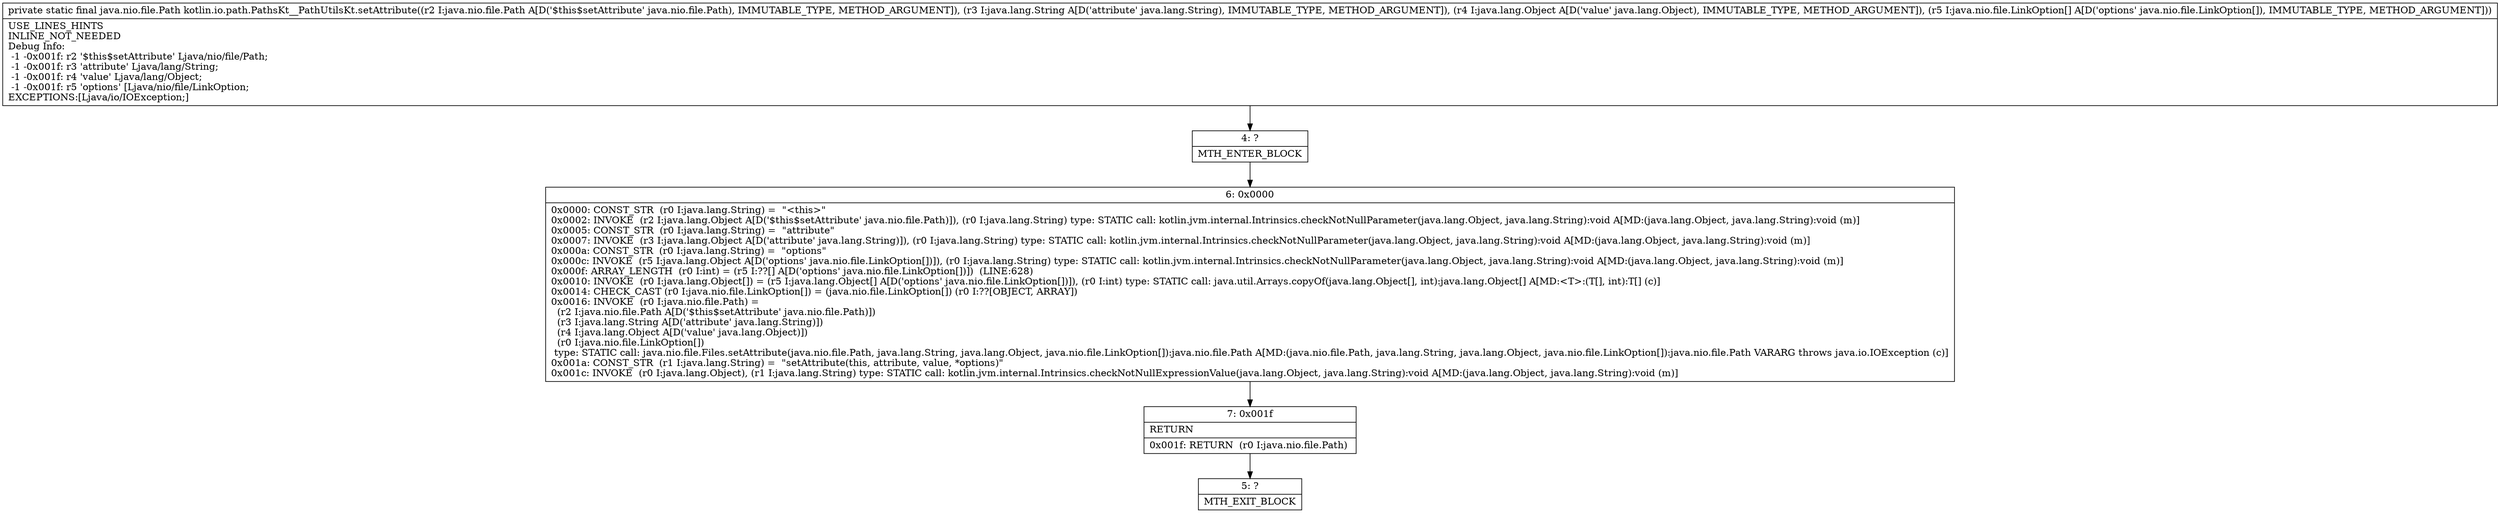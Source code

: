 digraph "CFG forkotlin.io.path.PathsKt__PathUtilsKt.setAttribute(Ljava\/nio\/file\/Path;Ljava\/lang\/String;Ljava\/lang\/Object;[Ljava\/nio\/file\/LinkOption;)Ljava\/nio\/file\/Path;" {
Node_4 [shape=record,label="{4\:\ ?|MTH_ENTER_BLOCK\l}"];
Node_6 [shape=record,label="{6\:\ 0x0000|0x0000: CONST_STR  (r0 I:java.lang.String) =  \"\<this\>\" \l0x0002: INVOKE  (r2 I:java.lang.Object A[D('$this$setAttribute' java.nio.file.Path)]), (r0 I:java.lang.String) type: STATIC call: kotlin.jvm.internal.Intrinsics.checkNotNullParameter(java.lang.Object, java.lang.String):void A[MD:(java.lang.Object, java.lang.String):void (m)]\l0x0005: CONST_STR  (r0 I:java.lang.String) =  \"attribute\" \l0x0007: INVOKE  (r3 I:java.lang.Object A[D('attribute' java.lang.String)]), (r0 I:java.lang.String) type: STATIC call: kotlin.jvm.internal.Intrinsics.checkNotNullParameter(java.lang.Object, java.lang.String):void A[MD:(java.lang.Object, java.lang.String):void (m)]\l0x000a: CONST_STR  (r0 I:java.lang.String) =  \"options\" \l0x000c: INVOKE  (r5 I:java.lang.Object A[D('options' java.nio.file.LinkOption[])]), (r0 I:java.lang.String) type: STATIC call: kotlin.jvm.internal.Intrinsics.checkNotNullParameter(java.lang.Object, java.lang.String):void A[MD:(java.lang.Object, java.lang.String):void (m)]\l0x000f: ARRAY_LENGTH  (r0 I:int) = (r5 I:??[] A[D('options' java.nio.file.LinkOption[])])  (LINE:628)\l0x0010: INVOKE  (r0 I:java.lang.Object[]) = (r5 I:java.lang.Object[] A[D('options' java.nio.file.LinkOption[])]), (r0 I:int) type: STATIC call: java.util.Arrays.copyOf(java.lang.Object[], int):java.lang.Object[] A[MD:\<T\>:(T[], int):T[] (c)]\l0x0014: CHECK_CAST (r0 I:java.nio.file.LinkOption[]) = (java.nio.file.LinkOption[]) (r0 I:??[OBJECT, ARRAY]) \l0x0016: INVOKE  (r0 I:java.nio.file.Path) = \l  (r2 I:java.nio.file.Path A[D('$this$setAttribute' java.nio.file.Path)])\l  (r3 I:java.lang.String A[D('attribute' java.lang.String)])\l  (r4 I:java.lang.Object A[D('value' java.lang.Object)])\l  (r0 I:java.nio.file.LinkOption[])\l type: STATIC call: java.nio.file.Files.setAttribute(java.nio.file.Path, java.lang.String, java.lang.Object, java.nio.file.LinkOption[]):java.nio.file.Path A[MD:(java.nio.file.Path, java.lang.String, java.lang.Object, java.nio.file.LinkOption[]):java.nio.file.Path VARARG throws java.io.IOException (c)]\l0x001a: CONST_STR  (r1 I:java.lang.String) =  \"setAttribute(this, attribute, value, *options)\" \l0x001c: INVOKE  (r0 I:java.lang.Object), (r1 I:java.lang.String) type: STATIC call: kotlin.jvm.internal.Intrinsics.checkNotNullExpressionValue(java.lang.Object, java.lang.String):void A[MD:(java.lang.Object, java.lang.String):void (m)]\l}"];
Node_7 [shape=record,label="{7\:\ 0x001f|RETURN\l|0x001f: RETURN  (r0 I:java.nio.file.Path) \l}"];
Node_5 [shape=record,label="{5\:\ ?|MTH_EXIT_BLOCK\l}"];
MethodNode[shape=record,label="{private static final java.nio.file.Path kotlin.io.path.PathsKt__PathUtilsKt.setAttribute((r2 I:java.nio.file.Path A[D('$this$setAttribute' java.nio.file.Path), IMMUTABLE_TYPE, METHOD_ARGUMENT]), (r3 I:java.lang.String A[D('attribute' java.lang.String), IMMUTABLE_TYPE, METHOD_ARGUMENT]), (r4 I:java.lang.Object A[D('value' java.lang.Object), IMMUTABLE_TYPE, METHOD_ARGUMENT]), (r5 I:java.nio.file.LinkOption[] A[D('options' java.nio.file.LinkOption[]), IMMUTABLE_TYPE, METHOD_ARGUMENT]))  | USE_LINES_HINTS\lINLINE_NOT_NEEDED\lDebug Info:\l  \-1 \-0x001f: r2 '$this$setAttribute' Ljava\/nio\/file\/Path;\l  \-1 \-0x001f: r3 'attribute' Ljava\/lang\/String;\l  \-1 \-0x001f: r4 'value' Ljava\/lang\/Object;\l  \-1 \-0x001f: r5 'options' [Ljava\/nio\/file\/LinkOption;\lEXCEPTIONS:[Ljava\/io\/IOException;]\l}"];
MethodNode -> Node_4;Node_4 -> Node_6;
Node_6 -> Node_7;
Node_7 -> Node_5;
}

